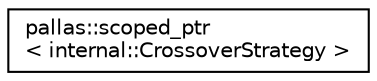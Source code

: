 digraph "Graphical Class Hierarchy"
{
  edge [fontname="Helvetica",fontsize="10",labelfontname="Helvetica",labelfontsize="10"];
  node [fontname="Helvetica",fontsize="10",shape=record];
  rankdir="LR";
  Node1 [label="pallas::scoped_ptr\l\< internal::CrossoverStrategy \>",height=0.2,width=0.4,color="black", fillcolor="white", style="filled",URL="$classpallas_1_1scoped__ptr.html"];
}
